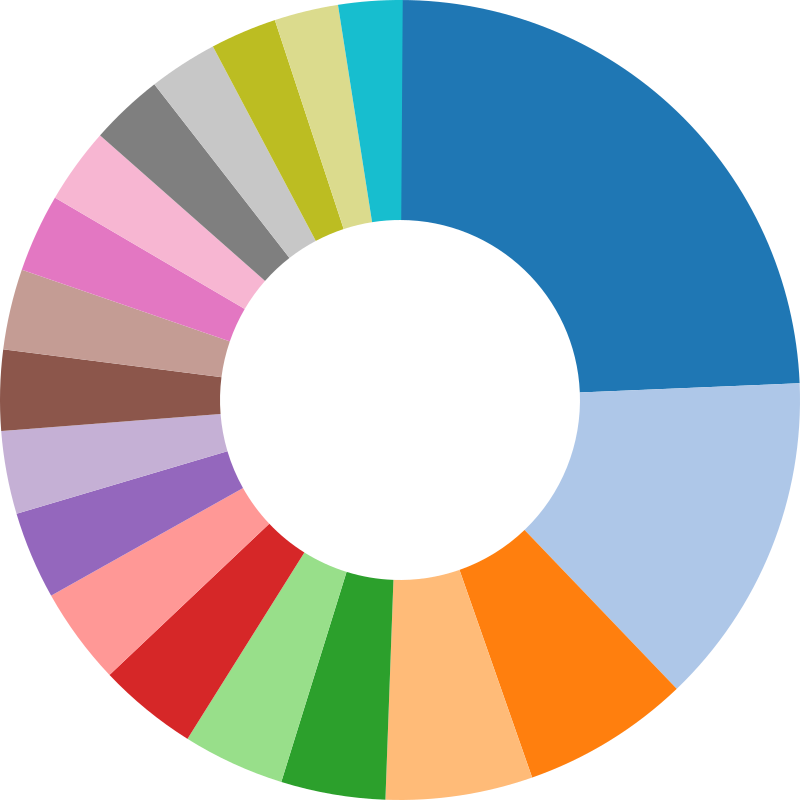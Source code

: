  {
    "$schema": "https://vega.github.io/schema/vega/v5.json",
    "description": "Donut Chart to show top 20 Operator crashes",
    "width": 400,
    "height": 400,
    "title": "Locations of Plane Crashes in Differnet Countries from 1908-2020",
    "autosize": "none",

    "signals": [
      {
        "name": "startAngle", "value": 0,
        "bind": {"input": "range", "min": 0, "max": 6.29, "step": 0.01}
      },
      {
        "name": "endAngle", "value": 6.29,
        "bind": {"input": "range", "min": 0, "max": 6.29, "step": 0.01}
      },
      {
        "name": "padAngle", "value": 0,
        "bind": {"input": "range", "min": 0, "max": 0.1}
      },
      {
        "name": "innerRadius", "value": 90,
        "bind": {"input": "range", "min": 0, "max": 120, "step": 1}
      },
      {
        "name": "cornerRadius", "value": 0,
        "bind": {"input": "range", "min": 0, "max": 10, "step": 0.5}
      },
      {
        "name": "sort", "value": false,
        "bind": {"input": "checkbox"}
      }
    ],
  
    "data": [
      {
        "name": "table",
        "values":[
            {"Operator": "Aeroflot", "Value" : 254},
            {"Operator": "Military - U.S. Air Force", "Value" :	141},
            {"Operator": "Air France", "Value" : 71},
            {"Operator": "Deutsche Lufthansa", "Value" :62},
            {"Operator": "United Air Lines"	, "Value" :44},
            {"Operator": "Military - U.S. Army Air Forces", "Value" :	43},
            {"Operator": "China National Aviation Corporation", "Value" :	42},
            {"Operator": "Pan American World Airways", "Value" :	41},
            {"Operator": "American Airlines", "Value" :	37},
            {"Operator": "US Aerial Mail Service", "Value" :	35},
            {"Operator": "Indian Airlines", "Value" :	34},
            {"Operator": "KLM Royal Dutch Airlines", "Value" :	34},
            {"Operator": "Philippine Air Lines", "Value" :	33},
            {"Operator": "Military - Royal Air Force", "Value" :32},
            {"Operator": "Private", "Value" :	31},
            {"Operator": "British Overseas Airways", "Value" :	29},
            {"Operator": "Military - U.S. Navy", "Value" :	28},
            {"Operator": "Avianca", "Value" :	27},
            {"Operator": "Military - U.S. Army", "Value" :	27}
        ],
        "transform": [
          {
            "type": "pie",
            "field": "Value",
            "startAngle": {"signal": "startAngle"},
            "endAngle": {"signal": "endAngle"},
            "sort": {"signal": "sort"}
          }
        ]
      }
    ],
  
    "scales": [
      {
        "name": "color",
        "type": "ordinal",
        "domain": {"data": "table", "field": "Operator"},
        "range": {"scheme": "category20"}
      }
    ],
  
    "marks": [
      {
        "type": "arc",
        "from": {"data": "table"},
        "encode": {
          "enter": {
            "fill": {"scale": "color", "field": "Operator"},
            "x": {"signal": "width / 2"},
            "y": {"signal": "height / 2"},
            "tooltip": {"signal": "{'Operator': datum.Operator, 'Count': datum.Value}"}
          },
          "update": {
            "startAngle": {"field": "startAngle"},
            "endAngle": {"field": "endAngle"},
            "padAngle": {"signal": "padAngle"},
            "innerRadius": {"signal": "innerRadius"},
            "outerRadius": {"signal": "width / 2"},
            "cornerRadius": {"signal": "cornerRadius"}
          }
        }
      }
    ],
    "encoding": {
        "theta": {"field": "Value", "type": "quantitative"},
        "color": {"field": "Operator", "type": "nominal"}
      }
  }